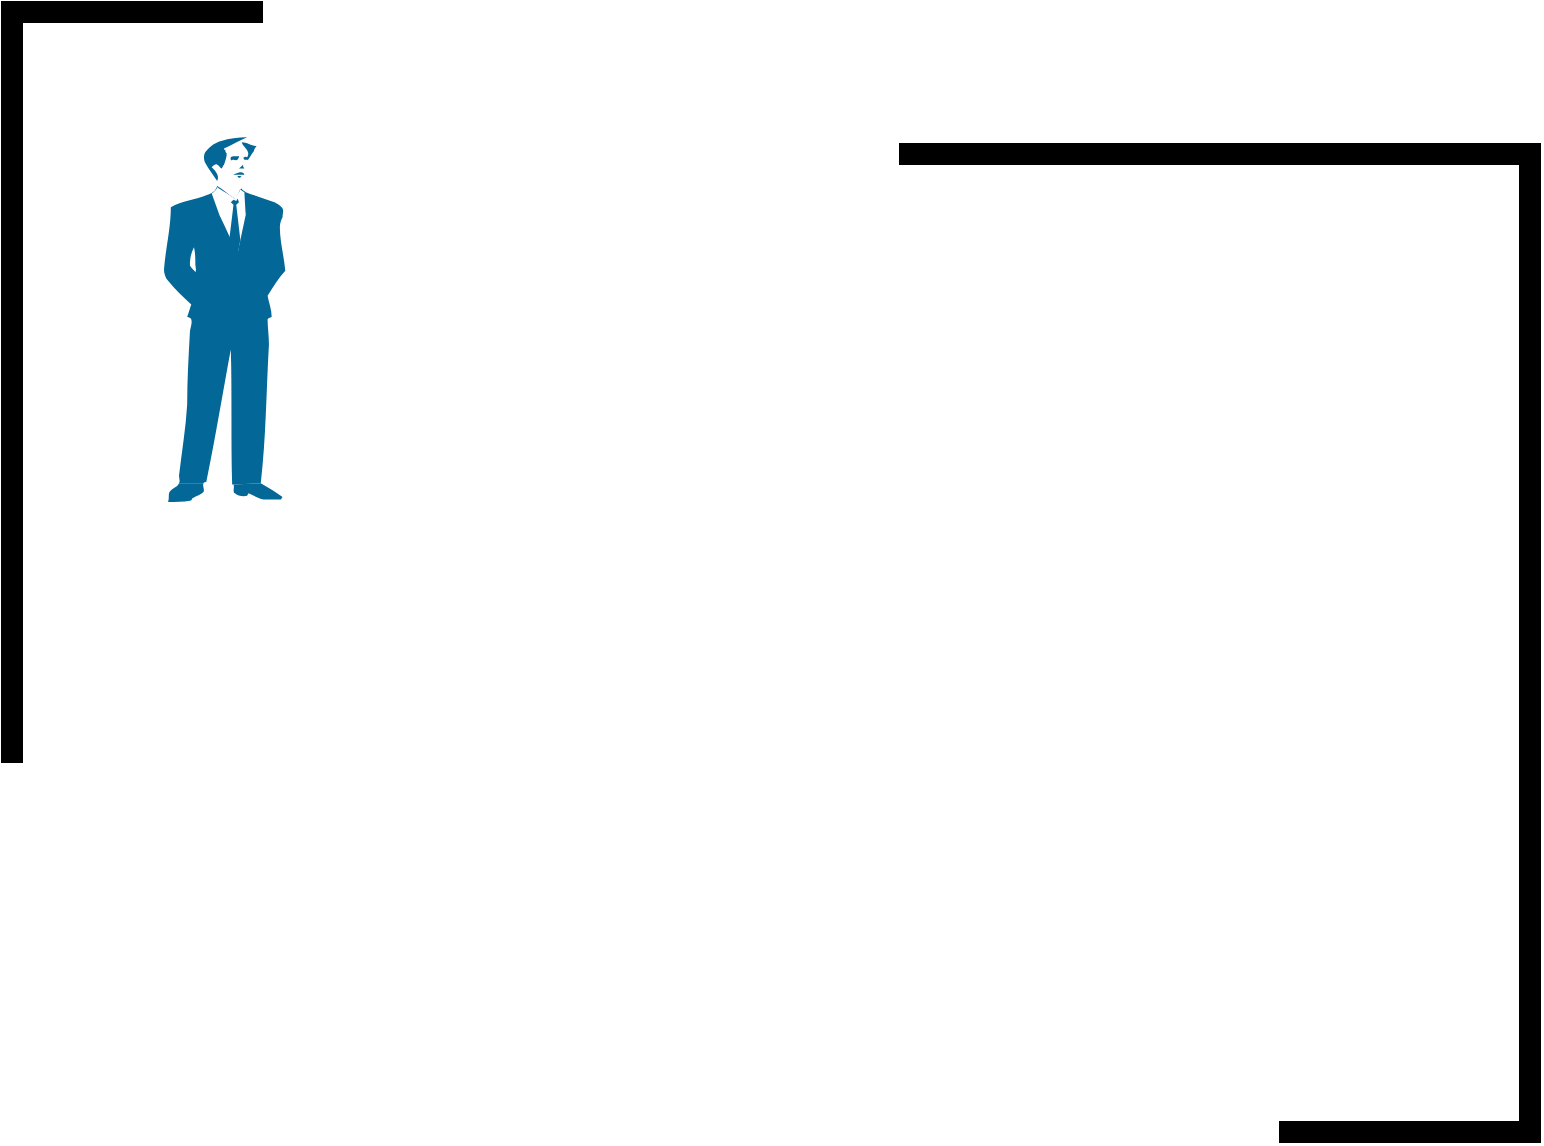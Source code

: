 <mxfile version="10.7.5" type="github"><diagram id="if69hKg2GoORFK1Za4gP" name="close"><mxGraphModel dx="1874" dy="1155" grid="1" gridSize="10" guides="1" tooltips="1" connect="1" arrows="1" fold="1" page="1" pageScale="1" pageWidth="1169" pageHeight="827" math="0" shadow="0"><root><mxCell id="0"/><mxCell id="1" parent="0"/><mxCell id="r97C9Ow4G9gm53DnqC5e-1" value="" style="group" vertex="1" connectable="0" parent="1"><mxGeometry x="60" y="90" width="448" height="500" as="geometry"/></mxCell><mxCell id="r97C9Ow4G9gm53DnqC5e-2" value="" style="verticalLabelPosition=bottom;html=1;verticalAlign=top;align=center;shape=mxgraph.floorplan.wallCorner;fillColor=#000000;" vertex="1" parent="r97C9Ow4G9gm53DnqC5e-1"><mxGeometry width="130" height="260" as="geometry"/></mxCell><mxCell id="r97C9Ow4G9gm53DnqC5e-3" value="" style="verticalLabelPosition=bottom;html=1;verticalAlign=top;align=center;shape=mxgraph.floorplan.wallCorner;fillColor=#000000;direction=north" vertex="1" parent="r97C9Ow4G9gm53DnqC5e-1"><mxGeometry y="251" width="320" height="249" as="geometry"/></mxCell><mxCell id="r97C9Ow4G9gm53DnqC5e-4" value="" style="edgeStyle=orthogonalEdgeStyle;rounded=0;orthogonalLoop=1;jettySize=auto;html=1;" edge="1" parent="r97C9Ow4G9gm53DnqC5e-1"><mxGeometry relative="1" as="geometry"><mxPoint x="290" y="160" as="targetPoint"/></mxGeometry></mxCell><mxCell id="r97C9Ow4G9gm53DnqC5e-5" value="" style="group" vertex="1" connectable="0" parent="r97C9Ow4G9gm53DnqC5e-1"><mxGeometry x="81" y="60" width="159" height="190" as="geometry"/></mxCell><mxCell id="r97C9Ow4G9gm53DnqC5e-6" value="" style="shape=mxgraph.cisco.people.man_woman;html=1;dashed=0;fillColor=#036897;strokeColor=#ffffff;strokeWidth=2;verticalLabelPosition=bottom;verticalAlign=top" vertex="1" parent="r97C9Ow4G9gm53DnqC5e-5"><mxGeometry y="7.6" width="136.286" height="182.4" as="geometry"/></mxCell><mxCell id="r97C9Ow4G9gm53DnqC5e-7" value="" style="rounded=1;whiteSpace=wrap;html=1;strokeColor=#FFFFFF;" vertex="1" parent="r97C9Ow4G9gm53DnqC5e-5"><mxGeometry x="68.143" width="90.857" height="182.4" as="geometry"/></mxCell><mxCell id="r97C9Ow4G9gm53DnqC5e-8" value="" style="shape=image;html=1;verticalAlign=top;verticalLabelPosition=bottom;labelBackgroundColor=#ffffff;imageAspect=0;aspect=fixed;image=https://cdn2.iconfinder.com/data/icons/circle-icons-1/64/microphone-128.png;rotation=-100;" vertex="1" parent="r97C9Ow4G9gm53DnqC5e-5"><mxGeometry x="99.186" y="34.2" width="43.914" height="43.914" as="geometry"/></mxCell><mxCell id="r97C9Ow4G9gm53DnqC5e-9" value="" style="group;rotation=180;" vertex="1" connectable="0" parent="1"><mxGeometry x="510" y="161" width="320" height="500" as="geometry"/></mxCell><mxCell id="r97C9Ow4G9gm53DnqC5e-10" value="" style="verticalLabelPosition=bottom;html=1;verticalAlign=top;align=center;shape=mxgraph.floorplan.wallCorner;fillColor=#000000;rotation=180;" vertex="1" parent="r97C9Ow4G9gm53DnqC5e-9"><mxGeometry x="189" y="239" width="130" height="260" as="geometry"/></mxCell><mxCell id="r97C9Ow4G9gm53DnqC5e-11" value="" style="verticalLabelPosition=bottom;html=1;verticalAlign=top;align=center;shape=mxgraph.floorplan.wallCorner;fillColor=#000000;direction=north;rotation=180;" vertex="1" parent="r97C9Ow4G9gm53DnqC5e-9"><mxGeometry x="-1" width="320" height="249" as="geometry"/></mxCell></root></mxGraphModel></diagram><diagram id="fNsD3cmHCC65XbKCcse_" name="far"><mxGraphModel dx="1874" dy="328" grid="1" gridSize="10" guides="1" tooltips="1" connect="1" arrows="1" fold="1" page="1" pageScale="1" pageWidth="1169" pageHeight="827" math="0" shadow="0"><root><mxCell id="F5EkwI_E3INtEGE6CnbT-0"/><mxCell id="F5EkwI_E3INtEGE6CnbT-1" parent="F5EkwI_E3INtEGE6CnbT-0"/><mxCell id="svD4M2LLr7Z_t4yyO7NE-0" value="" style="group" vertex="1" connectable="0" parent="F5EkwI_E3INtEGE6CnbT-1"><mxGeometry x="139" y="940" width="448" height="500" as="geometry"/></mxCell><mxCell id="svD4M2LLr7Z_t4yyO7NE-1" value="" style="verticalLabelPosition=bottom;html=1;verticalAlign=top;align=center;shape=mxgraph.floorplan.wallCorner;fillColor=#000000;" vertex="1" parent="svD4M2LLr7Z_t4yyO7NE-0"><mxGeometry width="130" height="260" as="geometry"/></mxCell><mxCell id="svD4M2LLr7Z_t4yyO7NE-2" value="" style="verticalLabelPosition=bottom;html=1;verticalAlign=top;align=center;shape=mxgraph.floorplan.wallCorner;fillColor=#000000;direction=north" vertex="1" parent="svD4M2LLr7Z_t4yyO7NE-0"><mxGeometry y="251" width="320" height="249" as="geometry"/></mxCell><mxCell id="svD4M2LLr7Z_t4yyO7NE-3" value="" style="edgeStyle=orthogonalEdgeStyle;rounded=0;orthogonalLoop=1;jettySize=auto;html=1;" edge="1" parent="svD4M2LLr7Z_t4yyO7NE-0"><mxGeometry relative="1" as="geometry"><mxPoint x="290" y="160" as="targetPoint"/></mxGeometry></mxCell><mxCell id="svD4M2LLr7Z_t4yyO7NE-4" value="" style="group" vertex="1" connectable="0" parent="svD4M2LLr7Z_t4yyO7NE-0"><mxGeometry x="81" y="60" width="159" height="190" as="geometry"/></mxCell><mxCell id="svD4M2LLr7Z_t4yyO7NE-5" value="" style="shape=mxgraph.cisco.people.man_woman;html=1;dashed=0;fillColor=#036897;strokeColor=#ffffff;strokeWidth=2;verticalLabelPosition=bottom;verticalAlign=top" vertex="1" parent="svD4M2LLr7Z_t4yyO7NE-4"><mxGeometry y="7.6" width="136.286" height="182.4" as="geometry"/></mxCell><mxCell id="svD4M2LLr7Z_t4yyO7NE-6" value="" style="rounded=1;whiteSpace=wrap;html=1;strokeColor=#FFFFFF;" vertex="1" parent="svD4M2LLr7Z_t4yyO7NE-4"><mxGeometry x="68.143" width="90.857" height="182.4" as="geometry"/></mxCell><mxCell id="svD4M2LLr7Z_t4yyO7NE-7" value="" style="group;rotation=180;" vertex="1" connectable="0" parent="F5EkwI_E3INtEGE6CnbT-1"><mxGeometry x="589" y="1011" width="320" height="500" as="geometry"/></mxCell><mxCell id="svD4M2LLr7Z_t4yyO7NE-8" value="" style="verticalLabelPosition=bottom;html=1;verticalAlign=top;align=center;shape=mxgraph.floorplan.wallCorner;fillColor=#000000;rotation=180;" vertex="1" parent="svD4M2LLr7Z_t4yyO7NE-7"><mxGeometry x="189" y="239" width="130" height="260" as="geometry"/></mxCell><mxCell id="svD4M2LLr7Z_t4yyO7NE-9" value="" style="verticalLabelPosition=bottom;html=1;verticalAlign=top;align=center;shape=mxgraph.floorplan.wallCorner;fillColor=#000000;direction=north;rotation=180;" vertex="1" parent="svD4M2LLr7Z_t4yyO7NE-7"><mxGeometry x="-1" width="320" height="249" as="geometry"/></mxCell><mxCell id="svD4M2LLr7Z_t4yyO7NE-10" value="" style="shape=image;html=1;verticalAlign=top;verticalLabelPosition=bottom;labelBackgroundColor=#ffffff;imageAspect=0;aspect=fixed;image=https://cdn2.iconfinder.com/data/icons/circle-icons-1/64/microphone-128.png;rotation=-100;" vertex="1" parent="svD4M2LLr7Z_t4yyO7NE-7"><mxGeometry x="168.186" y="109.7" width="43.914" height="43.914" as="geometry"/></mxCell></root></mxGraphModel></diagram><diagram id="MpNhAWCmY01ipLoEZZqb" name="mix"><mxGraphModel dx="1874" dy="-499" grid="1" gridSize="10" guides="1" tooltips="1" connect="1" arrows="1" fold="1" page="1" pageScale="1" pageWidth="1169" pageHeight="827" math="0" shadow="0"><root><mxCell id="9rHbz4IVmxri7xpCTzjM-0"/><mxCell id="9rHbz4IVmxri7xpCTzjM-1" parent="9rHbz4IVmxri7xpCTzjM-0"/><mxCell id="9rHbz4IVmxri7xpCTzjM-2" value="" style="group" vertex="1" connectable="0" parent="9rHbz4IVmxri7xpCTzjM-1"><mxGeometry x="148" y="1796.667" width="448" height="500" as="geometry"/></mxCell><mxCell id="9rHbz4IVmxri7xpCTzjM-3" value="" style="verticalLabelPosition=bottom;html=1;verticalAlign=top;align=center;shape=mxgraph.floorplan.wallCorner;fillColor=#000000;" vertex="1" parent="9rHbz4IVmxri7xpCTzjM-2"><mxGeometry width="130" height="260" as="geometry"/></mxCell><mxCell id="9rHbz4IVmxri7xpCTzjM-4" value="" style="verticalLabelPosition=bottom;html=1;verticalAlign=top;align=center;shape=mxgraph.floorplan.wallCorner;fillColor=#000000;direction=north" vertex="1" parent="9rHbz4IVmxri7xpCTzjM-2"><mxGeometry y="251" width="320" height="249" as="geometry"/></mxCell><mxCell id="9rHbz4IVmxri7xpCTzjM-5" value="" style="edgeStyle=orthogonalEdgeStyle;rounded=0;orthogonalLoop=1;jettySize=auto;html=1;" edge="1" parent="9rHbz4IVmxri7xpCTzjM-2"><mxGeometry relative="1" as="geometry"><mxPoint x="290" y="160" as="targetPoint"/></mxGeometry></mxCell><mxCell id="9rHbz4IVmxri7xpCTzjM-6" value="" style="group" vertex="1" connectable="0" parent="9rHbz4IVmxri7xpCTzjM-2"><mxGeometry x="81" y="60" width="159" height="190" as="geometry"/></mxCell><mxCell id="9rHbz4IVmxri7xpCTzjM-7" value="" style="shape=mxgraph.cisco.people.man_woman;html=1;dashed=0;fillColor=#036897;strokeColor=#ffffff;strokeWidth=2;verticalLabelPosition=bottom;verticalAlign=top" vertex="1" parent="9rHbz4IVmxri7xpCTzjM-6"><mxGeometry y="7.6" width="136.286" height="182.4" as="geometry"/></mxCell><mxCell id="9rHbz4IVmxri7xpCTzjM-8" value="" style="rounded=1;whiteSpace=wrap;html=1;strokeColor=#FFFFFF;" vertex="1" parent="9rHbz4IVmxri7xpCTzjM-6"><mxGeometry x="68.143" width="90.857" height="182.4" as="geometry"/></mxCell><mxCell id="9rHbz4IVmxri7xpCTzjM-9" value="" style="group" vertex="1" connectable="0" parent="9rHbz4IVmxri7xpCTzjM-1"><mxGeometry x="598" y="1867.667" width="320" height="500" as="geometry"/></mxCell><mxCell id="9rHbz4IVmxri7xpCTzjM-10" value="" style="group;rotation=180;" vertex="1" connectable="0" parent="9rHbz4IVmxri7xpCTzjM-9"><mxGeometry width="320" height="500" as="geometry"/></mxCell><mxCell id="9rHbz4IVmxri7xpCTzjM-11" value="" style="verticalLabelPosition=bottom;html=1;verticalAlign=top;align=center;shape=mxgraph.floorplan.wallCorner;fillColor=#000000;rotation=180;" vertex="1" parent="9rHbz4IVmxri7xpCTzjM-10"><mxGeometry x="189" y="239" width="130" height="260" as="geometry"/></mxCell><mxCell id="9rHbz4IVmxri7xpCTzjM-12" value="" style="verticalLabelPosition=bottom;html=1;verticalAlign=top;align=center;shape=mxgraph.floorplan.wallCorner;fillColor=#000000;direction=north;rotation=180;" vertex="1" parent="9rHbz4IVmxri7xpCTzjM-10"><mxGeometry x="-1" width="320" height="249" as="geometry"/></mxCell><mxCell id="9rHbz4IVmxri7xpCTzjM-13" value="" style="shape=image;html=1;verticalAlign=top;verticalLabelPosition=bottom;labelBackgroundColor=#ffffff;imageAspect=0;aspect=fixed;image=https://cdn2.iconfinder.com/data/icons/circle-icons-1/64/microphone-128.png;rotation=-100;" vertex="1" parent="9rHbz4IVmxri7xpCTzjM-10"><mxGeometry x="168.186" y="109.7" width="43.914" height="43.914" as="geometry"/></mxCell><mxCell id="9rHbz4IVmxri7xpCTzjM-14" value="" style="group" vertex="1" connectable="0" parent="9rHbz4IVmxri7xpCTzjM-10"><mxGeometry x="-64.357" y="280.0" width="164.143" height="184" as="geometry"/></mxCell><mxCell id="9rHbz4IVmxri7xpCTzjM-15" value="" style="shape=mxgraph.cisco.people.man_woman;html=1;dashed=0;fillColor=#036897;strokeColor=#ffffff;strokeWidth=2;verticalLabelPosition=bottom;verticalAlign=top" vertex="1" parent="9rHbz4IVmxri7xpCTzjM-14"><mxGeometry x="27.857" y="1.6" width="136.286" height="182.4" as="geometry"/></mxCell><mxCell id="9rHbz4IVmxri7xpCTzjM-16" value="" style="rounded=1;whiteSpace=wrap;html=1;strokeColor=#FFFFFF;" vertex="1" parent="9rHbz4IVmxri7xpCTzjM-14"><mxGeometry y="-17" width="91" height="203" as="geometry"/></mxCell></root></mxGraphModel></diagram></mxfile>